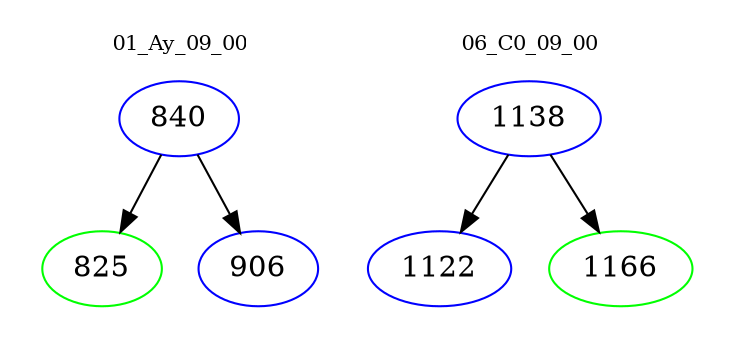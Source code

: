 digraph{
subgraph cluster_0 {
color = white
label = "01_Ay_09_00";
fontsize=10;
T0_840 [label="840", color="blue"]
T0_840 -> T0_825 [color="black"]
T0_825 [label="825", color="green"]
T0_840 -> T0_906 [color="black"]
T0_906 [label="906", color="blue"]
}
subgraph cluster_1 {
color = white
label = "06_C0_09_00";
fontsize=10;
T1_1138 [label="1138", color="blue"]
T1_1138 -> T1_1122 [color="black"]
T1_1122 [label="1122", color="blue"]
T1_1138 -> T1_1166 [color="black"]
T1_1166 [label="1166", color="green"]
}
}
